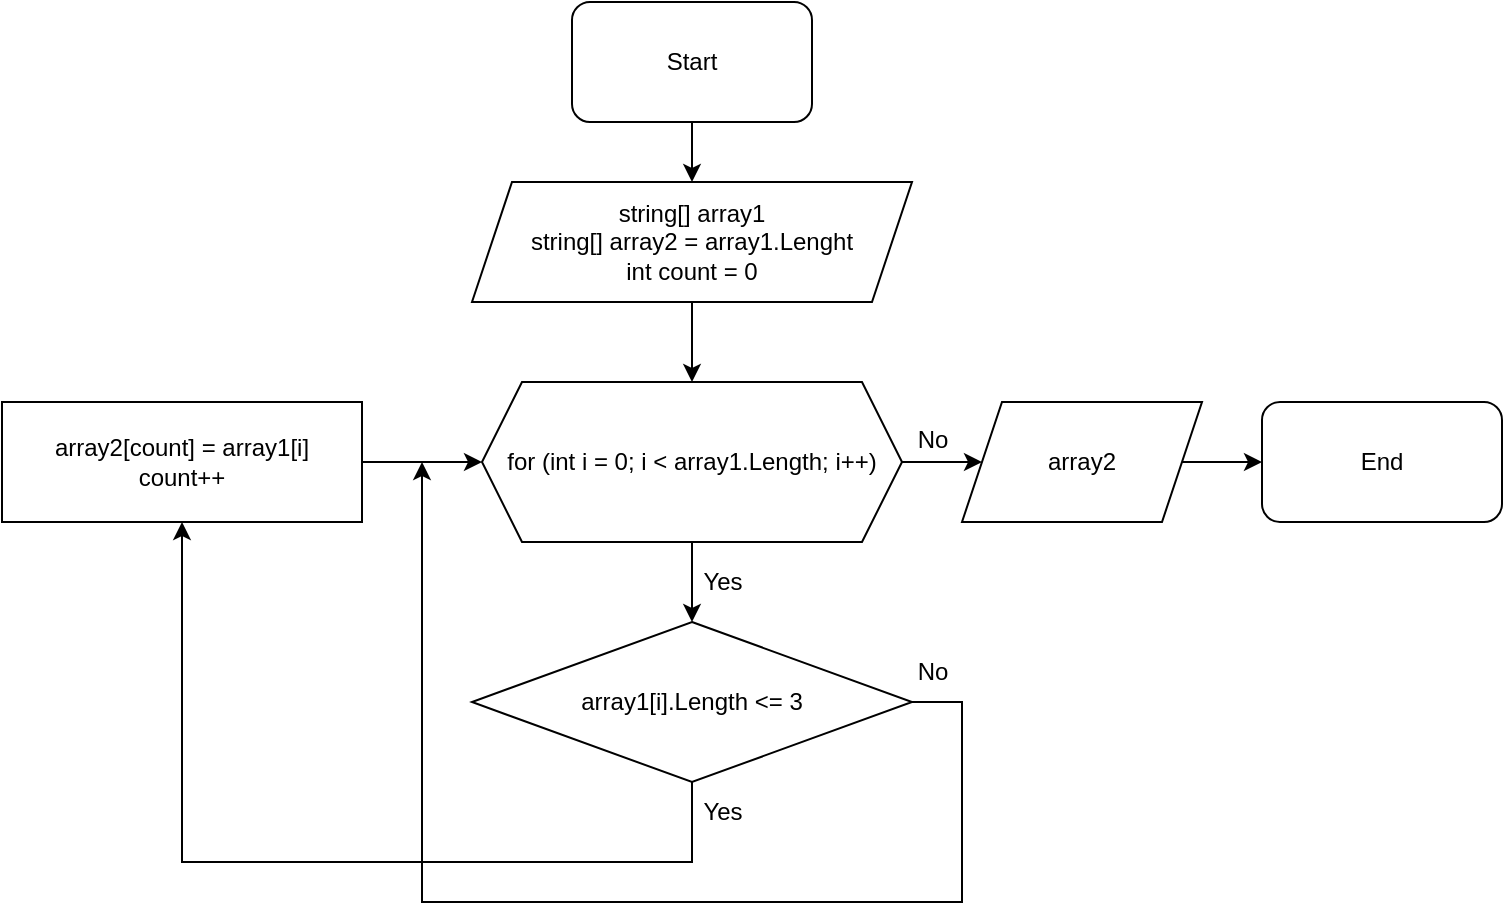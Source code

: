 <mxfile version="20.5.3" type="device"><diagram id="1R9Hi2ZKzRsXrfWWmW-m" name="Страница 1"><mxGraphModel dx="889" dy="377" grid="1" gridSize="10" guides="1" tooltips="1" connect="1" arrows="1" fold="1" page="1" pageScale="1" pageWidth="827" pageHeight="1169" math="0" shadow="0"><root><mxCell id="0"/><mxCell id="1" parent="0"/><mxCell id="exjkTSckytCkVWbgvh5k-9" value="" style="edgeStyle=orthogonalEdgeStyle;rounded=0;orthogonalLoop=1;jettySize=auto;html=1;" edge="1" parent="1" source="exjkTSckytCkVWbgvh5k-1" target="exjkTSckytCkVWbgvh5k-2"><mxGeometry relative="1" as="geometry"/></mxCell><mxCell id="exjkTSckytCkVWbgvh5k-1" value="Start" style="rounded=1;whiteSpace=wrap;html=1;" vertex="1" parent="1"><mxGeometry x="345" y="40" width="120" height="60" as="geometry"/></mxCell><mxCell id="exjkTSckytCkVWbgvh5k-10" value="" style="edgeStyle=orthogonalEdgeStyle;rounded=0;orthogonalLoop=1;jettySize=auto;html=1;" edge="1" parent="1" source="exjkTSckytCkVWbgvh5k-2" target="exjkTSckytCkVWbgvh5k-3"><mxGeometry relative="1" as="geometry"/></mxCell><mxCell id="exjkTSckytCkVWbgvh5k-2" value="string[] array1&lt;br&gt;string[] array2 = array1.Lenght&lt;br&gt;int count = 0" style="shape=parallelogram;perimeter=parallelogramPerimeter;whiteSpace=wrap;html=1;fixedSize=1;" vertex="1" parent="1"><mxGeometry x="295" y="130" width="220" height="60" as="geometry"/></mxCell><mxCell id="exjkTSckytCkVWbgvh5k-11" value="" style="edgeStyle=orthogonalEdgeStyle;rounded=0;orthogonalLoop=1;jettySize=auto;html=1;" edge="1" parent="1" source="exjkTSckytCkVWbgvh5k-3" target="exjkTSckytCkVWbgvh5k-4"><mxGeometry relative="1" as="geometry"/></mxCell><mxCell id="exjkTSckytCkVWbgvh5k-18" value="" style="edgeStyle=orthogonalEdgeStyle;rounded=0;orthogonalLoop=1;jettySize=auto;html=1;" edge="1" parent="1" source="exjkTSckytCkVWbgvh5k-3" target="exjkTSckytCkVWbgvh5k-5"><mxGeometry relative="1" as="geometry"/></mxCell><mxCell id="exjkTSckytCkVWbgvh5k-3" value="for (int i = 0; i &amp;lt; array1.Length; i++)" style="shape=hexagon;perimeter=hexagonPerimeter2;whiteSpace=wrap;html=1;fixedSize=1;" vertex="1" parent="1"><mxGeometry x="300" y="230" width="210" height="80" as="geometry"/></mxCell><mxCell id="exjkTSckytCkVWbgvh5k-13" style="edgeStyle=orthogonalEdgeStyle;rounded=0;orthogonalLoop=1;jettySize=auto;html=1;" edge="1" parent="1" source="exjkTSckytCkVWbgvh5k-4"><mxGeometry relative="1" as="geometry"><mxPoint x="270" y="270" as="targetPoint"/><Array as="points"><mxPoint x="540" y="390"/><mxPoint x="540" y="490"/><mxPoint x="270" y="490"/></Array></mxGeometry></mxCell><mxCell id="exjkTSckytCkVWbgvh5k-17" style="edgeStyle=orthogonalEdgeStyle;rounded=0;orthogonalLoop=1;jettySize=auto;html=1;entryX=0.5;entryY=1;entryDx=0;entryDy=0;" edge="1" parent="1" source="exjkTSckytCkVWbgvh5k-4" target="exjkTSckytCkVWbgvh5k-7"><mxGeometry relative="1" as="geometry"><Array as="points"><mxPoint x="405" y="470"/><mxPoint x="150" y="470"/></Array></mxGeometry></mxCell><mxCell id="exjkTSckytCkVWbgvh5k-4" value="array1[i].Length &amp;lt;= 3" style="rhombus;whiteSpace=wrap;html=1;" vertex="1" parent="1"><mxGeometry x="295" y="350" width="220" height="80" as="geometry"/></mxCell><mxCell id="exjkTSckytCkVWbgvh5k-19" value="" style="edgeStyle=orthogonalEdgeStyle;rounded=0;orthogonalLoop=1;jettySize=auto;html=1;" edge="1" parent="1" source="exjkTSckytCkVWbgvh5k-5" target="exjkTSckytCkVWbgvh5k-6"><mxGeometry relative="1" as="geometry"/></mxCell><mxCell id="exjkTSckytCkVWbgvh5k-5" value="array2" style="shape=parallelogram;perimeter=parallelogramPerimeter;whiteSpace=wrap;html=1;fixedSize=1;" vertex="1" parent="1"><mxGeometry x="540" y="240" width="120" height="60" as="geometry"/></mxCell><mxCell id="exjkTSckytCkVWbgvh5k-6" value="End" style="rounded=1;whiteSpace=wrap;html=1;" vertex="1" parent="1"><mxGeometry x="690" y="240" width="120" height="60" as="geometry"/></mxCell><mxCell id="exjkTSckytCkVWbgvh5k-14" style="edgeStyle=orthogonalEdgeStyle;rounded=0;orthogonalLoop=1;jettySize=auto;html=1;entryX=0;entryY=0.5;entryDx=0;entryDy=0;" edge="1" parent="1" source="exjkTSckytCkVWbgvh5k-7" target="exjkTSckytCkVWbgvh5k-3"><mxGeometry relative="1" as="geometry"/></mxCell><mxCell id="exjkTSckytCkVWbgvh5k-7" value="array2[count] = array1[i]&lt;br&gt;count++" style="rounded=0;whiteSpace=wrap;html=1;" vertex="1" parent="1"><mxGeometry x="60" y="240" width="180" height="60" as="geometry"/></mxCell><mxCell id="exjkTSckytCkVWbgvh5k-20" value="Yes" style="text;html=1;align=center;verticalAlign=middle;resizable=0;points=[];autosize=1;strokeColor=none;fillColor=none;" vertex="1" parent="1"><mxGeometry x="400" y="315" width="40" height="30" as="geometry"/></mxCell><mxCell id="exjkTSckytCkVWbgvh5k-21" value="No" style="text;html=1;align=center;verticalAlign=middle;resizable=0;points=[];autosize=1;strokeColor=none;fillColor=none;" vertex="1" parent="1"><mxGeometry x="505" y="244" width="40" height="30" as="geometry"/></mxCell><mxCell id="exjkTSckytCkVWbgvh5k-22" value="No" style="text;html=1;align=center;verticalAlign=middle;resizable=0;points=[];autosize=1;strokeColor=none;fillColor=none;" vertex="1" parent="1"><mxGeometry x="505" y="360" width="40" height="30" as="geometry"/></mxCell><mxCell id="exjkTSckytCkVWbgvh5k-23" value="Yes" style="text;html=1;align=center;verticalAlign=middle;resizable=0;points=[];autosize=1;strokeColor=none;fillColor=none;" vertex="1" parent="1"><mxGeometry x="400" y="430" width="40" height="30" as="geometry"/></mxCell></root></mxGraphModel></diagram></mxfile>